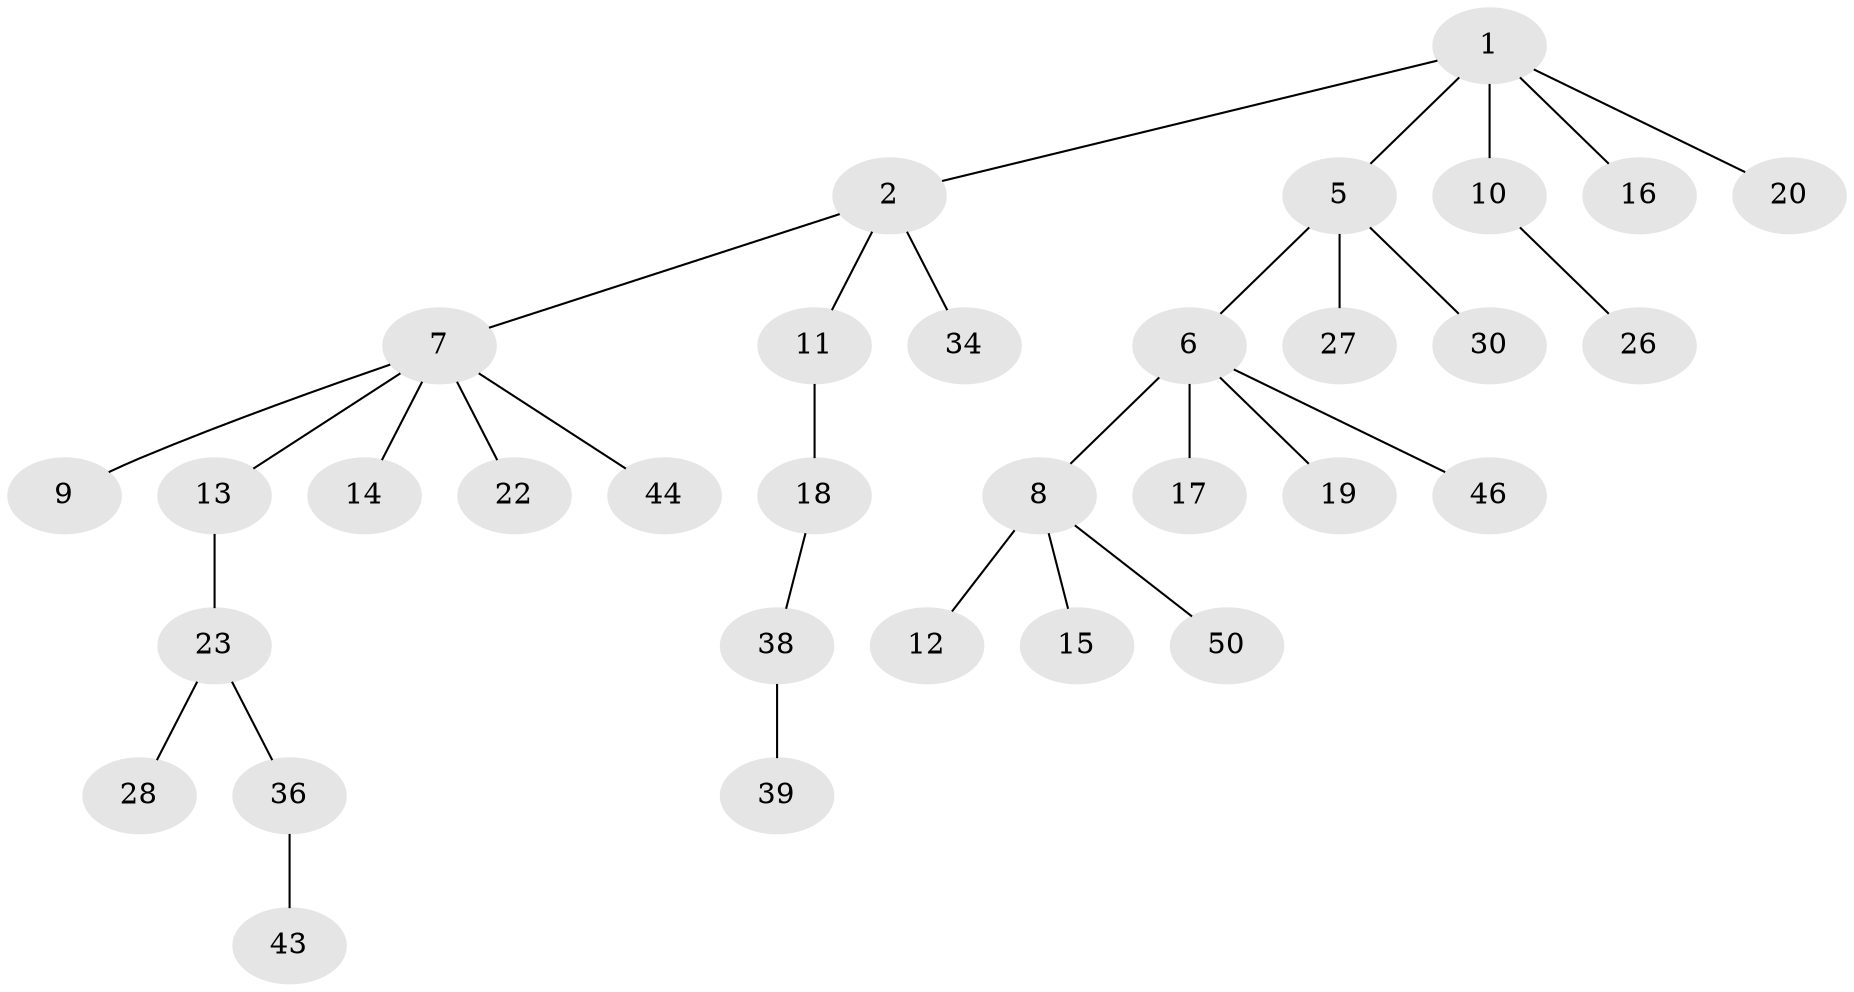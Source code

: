 // original degree distribution, {5: 0.0392156862745098, 4: 0.0392156862745098, 2: 0.23529411764705882, 6: 0.0196078431372549, 7: 0.0196078431372549, 1: 0.5294117647058824, 3: 0.11764705882352941}
// Generated by graph-tools (version 1.1) at 2025/11/02/27/25 16:11:28]
// undirected, 32 vertices, 31 edges
graph export_dot {
graph [start="1"]
  node [color=gray90,style=filled];
  1 [super="+3"];
  2 [super="+4"];
  5 [super="+49"];
  6 [super="+24"];
  7 [super="+41"];
  8 [super="+21"];
  9;
  10 [super="+48"];
  11 [super="+31"];
  12 [super="+42"];
  13 [super="+47"];
  14;
  15;
  16;
  17 [super="+35"];
  18 [super="+37"];
  19 [super="+33"];
  20;
  22;
  23 [super="+25"];
  26;
  27 [super="+32"];
  28 [super="+29"];
  30;
  34;
  36;
  38 [super="+40"];
  39;
  43 [super="+51"];
  44 [super="+45"];
  46;
  50;
  1 -- 2;
  1 -- 5;
  1 -- 16;
  1 -- 20;
  1 -- 10;
  2 -- 7;
  2 -- 11;
  2 -- 34;
  5 -- 6;
  5 -- 27;
  5 -- 30;
  6 -- 8;
  6 -- 17;
  6 -- 19;
  6 -- 46;
  7 -- 9;
  7 -- 13;
  7 -- 14;
  7 -- 22;
  7 -- 44;
  8 -- 12;
  8 -- 15;
  8 -- 50;
  10 -- 26;
  11 -- 18;
  13 -- 23;
  18 -- 38;
  23 -- 28;
  23 -- 36;
  36 -- 43;
  38 -- 39;
}
